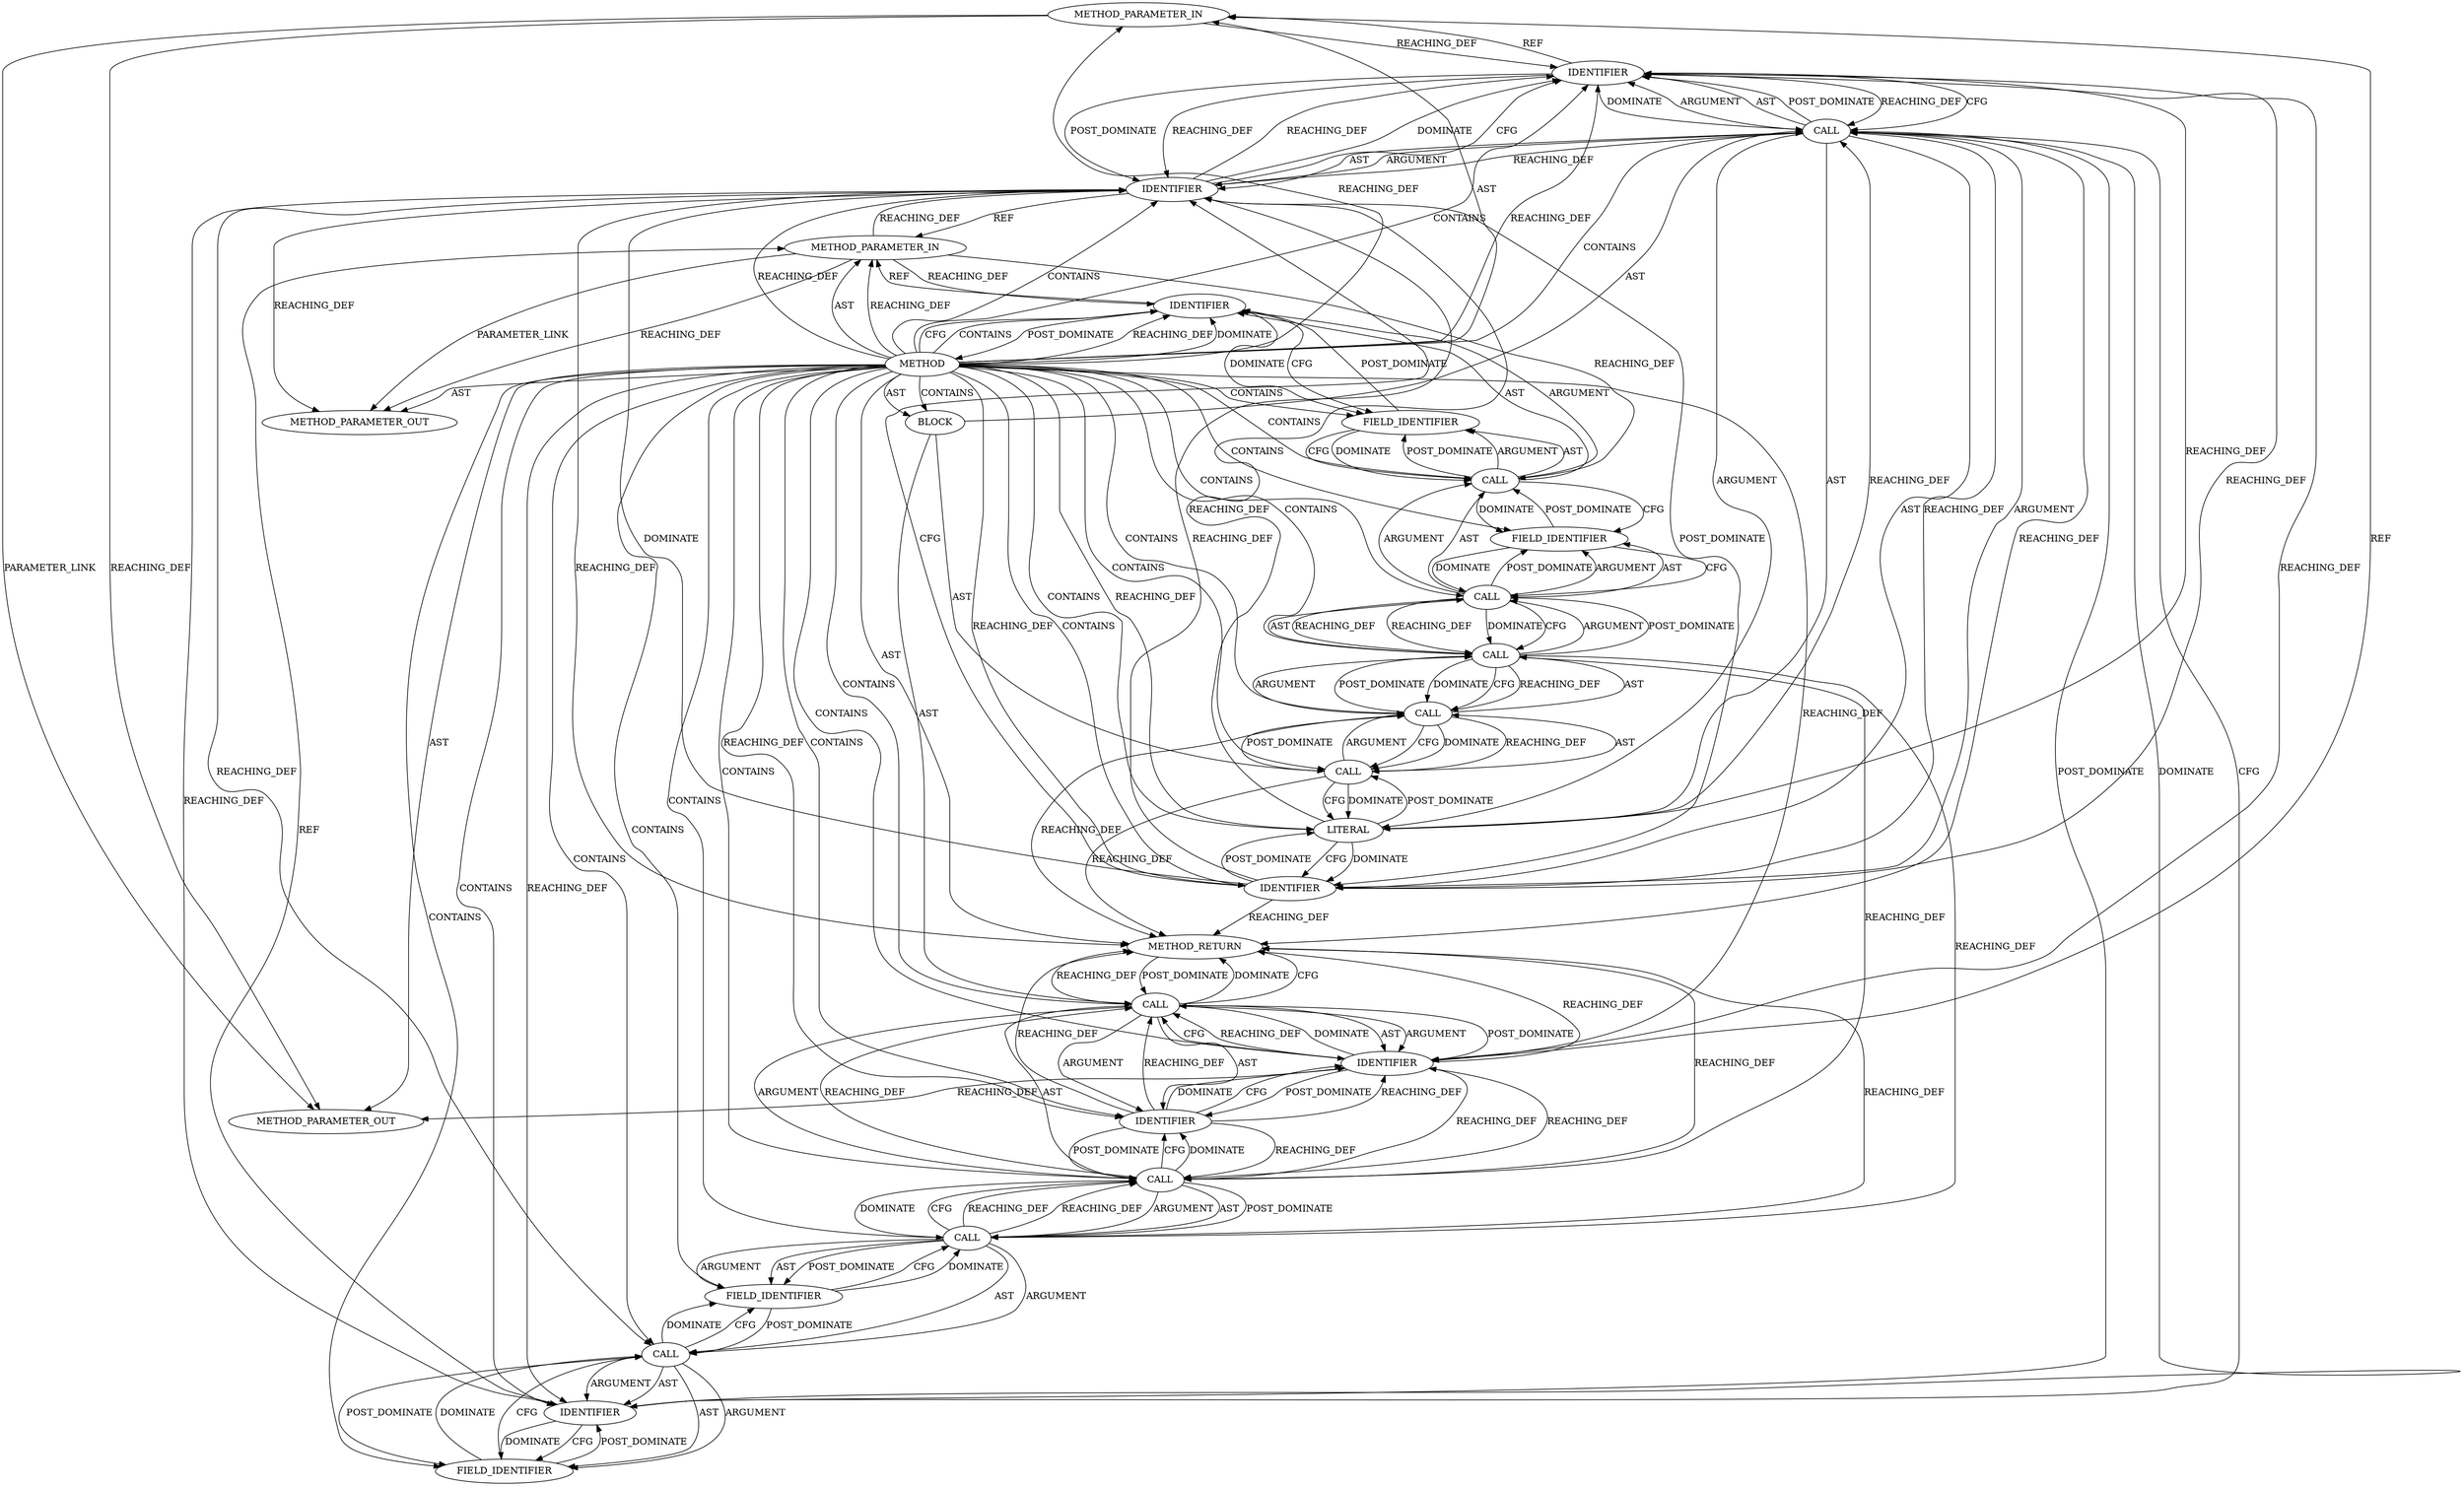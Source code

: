digraph {
  13072 [label=METHOD_PARAMETER_OUT ORDER=2 CODE="int len" IS_VARIADIC=false COLUMN_NUMBER=54 LINE_NUMBER=238 TYPE_FULL_NAME="int" EVALUATION_STRATEGY="BY_VALUE" INDEX=2 NAME="len"]
  573 [label=CALL ORDER=1 ARGUMENT_INDEX=1 CODE="con->v2.in_iter" COLUMN_NUMBER=26 METHOD_FULL_NAME="<operator>.fieldAccess" LINE_NUMBER=240 TYPE_FULL_NAME="<empty>" DISPATCH_TYPE="STATIC_DISPATCH" SIGNATURE="" NAME="<operator>.fieldAccess"]
  568 [label=METHOD_PARAMETER_IN ORDER=2 CODE="int len" IS_VARIADIC=false COLUMN_NUMBER=54 LINE_NUMBER=238 TYPE_FULL_NAME="int" EVALUATION_STRATEGY="BY_VALUE" INDEX=2 NAME="len"]
  581 [label=IDENTIFIER ORDER=3 ARGUMENT_INDEX=3 CODE="con" COLUMN_NUMBER=39 LINE_NUMBER=242 TYPE_FULL_NAME="ceph_connection*" NAME="con"]
  574 [label=CALL ORDER=1 ARGUMENT_INDEX=1 CODE="con->v2" COLUMN_NUMBER=26 METHOD_FULL_NAME="<operator>.indirectFieldAccess" LINE_NUMBER=240 TYPE_FULL_NAME="<empty>" DISPATCH_TYPE="STATIC_DISPATCH" SIGNATURE="" NAME="<operator>.indirectFieldAccess"]
  591 [label=IDENTIFIER ORDER=3 ARGUMENT_INDEX=3 CODE="len" COLUMN_NUMBER=48 LINE_NUMBER=243 TYPE_FULL_NAME="int" NAME="len"]
  584 [label=CALL ORDER=1 ARGUMENT_INDEX=1 CODE="&con->v2.in_iter" COLUMN_NUMBER=19 METHOD_FULL_NAME="<operator>.addressOf" LINE_NUMBER=243 TYPE_FULL_NAME="<empty>" DISPATCH_TYPE="STATIC_DISPATCH" SIGNATURE="" NAME="<operator>.addressOf"]
  579 [label=LITERAL ORDER=1 ARGUMENT_INDEX=1 CODE="\"%s con %p len %d\\n\"" COLUMN_NUMBER=7 LINE_NUMBER=242 TYPE_FULL_NAME="char"]
  567 [label=METHOD_PARAMETER_IN ORDER=1 CODE="struct ceph_connection *con" IS_VARIADIC=false COLUMN_NUMBER=25 LINE_NUMBER=238 TYPE_FULL_NAME="ceph_connection*" EVALUATION_STRATEGY="BY_VALUE" INDEX=1 NAME="con"]
  572 [label=CALL ORDER=1 ARGUMENT_INDEX=1 CODE="&con->v2.in_iter" COLUMN_NUMBER=25 METHOD_FULL_NAME="<operator>.addressOf" LINE_NUMBER=240 TYPE_FULL_NAME="<empty>" DISPATCH_TYPE="STATIC_DISPATCH" SIGNATURE="" NAME="<operator>.addressOf"]
  582 [label=IDENTIFIER ORDER=4 ARGUMENT_INDEX=4 CODE="len" COLUMN_NUMBER=44 LINE_NUMBER=242 TYPE_FULL_NAME="int" NAME="len"]
  566 [label=METHOD COLUMN_NUMBER=1 LINE_NUMBER=238 COLUMN_NUMBER_END=1 IS_EXTERNAL=false SIGNATURE="void set_in_skip (ceph_connection*,int)" NAME="set_in_skip" AST_PARENT_TYPE="TYPE_DECL" AST_PARENT_FULL_NAME="messenger_v2.c:<global>" ORDER=9 CODE="static void set_in_skip(struct ceph_connection *con, int len)
{
	WARN_ON(iov_iter_count(&con->v2.in_iter));

	dout(\"%s con %p len %d\\n\", __func__, con, len);
	iov_iter_discard(&con->v2.in_iter, ITER_DEST, len);
}" FULL_NAME="set_in_skip" LINE_NUMBER_END=244 FILENAME="messenger_v2.c"]
  13071 [label=METHOD_PARAMETER_OUT ORDER=1 CODE="struct ceph_connection *con" IS_VARIADIC=false COLUMN_NUMBER=25 LINE_NUMBER=238 TYPE_FULL_NAME="ceph_connection*" EVALUATION_STRATEGY="BY_VALUE" INDEX=1 NAME="con"]
  576 [label=FIELD_IDENTIFIER ORDER=2 ARGUMENT_INDEX=2 CODE="v2" COLUMN_NUMBER=26 LINE_NUMBER=240 CANONICAL_NAME="v2"]
  586 [label=CALL ORDER=1 ARGUMENT_INDEX=1 CODE="con->v2" COLUMN_NUMBER=20 METHOD_FULL_NAME="<operator>.indirectFieldAccess" LINE_NUMBER=243 TYPE_FULL_NAME="<empty>" DISPATCH_TYPE="STATIC_DISPATCH" SIGNATURE="" NAME="<operator>.indirectFieldAccess"]
  590 [label=IDENTIFIER ORDER=2 ARGUMENT_INDEX=2 CODE="ITER_DEST" COLUMN_NUMBER=37 LINE_NUMBER=243 TYPE_FULL_NAME="ANY" NAME="ITER_DEST"]
  577 [label=FIELD_IDENTIFIER ORDER=2 ARGUMENT_INDEX=2 CODE="in_iter" COLUMN_NUMBER=26 LINE_NUMBER=240 CANONICAL_NAME="in_iter"]
  587 [label=IDENTIFIER ORDER=1 ARGUMENT_INDEX=1 CODE="con" COLUMN_NUMBER=20 LINE_NUMBER=243 TYPE_FULL_NAME="ceph_connection*" NAME="con"]
  575 [label=IDENTIFIER ORDER=1 ARGUMENT_INDEX=1 CODE="con" COLUMN_NUMBER=26 LINE_NUMBER=240 TYPE_FULL_NAME="ceph_connection*" NAME="con"]
  585 [label=CALL ORDER=1 ARGUMENT_INDEX=1 CODE="con->v2.in_iter" COLUMN_NUMBER=20 METHOD_FULL_NAME="<operator>.fieldAccess" LINE_NUMBER=243 TYPE_FULL_NAME="<empty>" DISPATCH_TYPE="STATIC_DISPATCH" SIGNATURE="" NAME="<operator>.fieldAccess"]
  588 [label=FIELD_IDENTIFIER ORDER=2 ARGUMENT_INDEX=2 CODE="v2" COLUMN_NUMBER=20 LINE_NUMBER=243 CANONICAL_NAME="v2"]
  578 [label=CALL ORDER=2 ARGUMENT_INDEX=-1 CODE="dout(\"%s con %p len %d\\n\", __func__, con, len)" COLUMN_NUMBER=2 METHOD_FULL_NAME="dout" LINE_NUMBER=242 TYPE_FULL_NAME="<empty>" DISPATCH_TYPE="STATIC_DISPATCH" SIGNATURE="" NAME="dout"]
  592 [label=METHOD_RETURN ORDER=4 CODE="RET" COLUMN_NUMBER=1 LINE_NUMBER=238 TYPE_FULL_NAME="void" EVALUATION_STRATEGY="BY_VALUE"]
  571 [label=CALL ORDER=1 ARGUMENT_INDEX=1 CODE="iov_iter_count(&con->v2.in_iter)" COLUMN_NUMBER=10 METHOD_FULL_NAME="iov_iter_count" LINE_NUMBER=240 TYPE_FULL_NAME="<empty>" DISPATCH_TYPE="STATIC_DISPATCH" SIGNATURE="" NAME="iov_iter_count"]
  589 [label=FIELD_IDENTIFIER ORDER=2 ARGUMENT_INDEX=2 CODE="in_iter" COLUMN_NUMBER=20 LINE_NUMBER=243 CANONICAL_NAME="in_iter"]
  569 [label=BLOCK ORDER=3 ARGUMENT_INDEX=-1 CODE="{
	WARN_ON(iov_iter_count(&con->v2.in_iter));

	dout(\"%s con %p len %d\\n\", __func__, con, len);
	iov_iter_discard(&con->v2.in_iter, ITER_DEST, len);
}" COLUMN_NUMBER=1 LINE_NUMBER=239 TYPE_FULL_NAME="void"]
  583 [label=CALL ORDER=3 ARGUMENT_INDEX=-1 CODE="iov_iter_discard(&con->v2.in_iter, ITER_DEST, len)" COLUMN_NUMBER=2 METHOD_FULL_NAME="iov_iter_discard" LINE_NUMBER=243 TYPE_FULL_NAME="<empty>" DISPATCH_TYPE="STATIC_DISPATCH" SIGNATURE="" NAME="iov_iter_discard"]
  570 [label=CALL ORDER=1 ARGUMENT_INDEX=-1 CODE="WARN_ON(iov_iter_count(&con->v2.in_iter))" COLUMN_NUMBER=2 METHOD_FULL_NAME="WARN_ON" LINE_NUMBER=240 TYPE_FULL_NAME="<empty>" DISPATCH_TYPE="STATIC_DISPATCH" SIGNATURE="" NAME="WARN_ON"]
  580 [label=IDENTIFIER ORDER=2 ARGUMENT_INDEX=2 CODE="__func__" COLUMN_NUMBER=29 LINE_NUMBER=242 TYPE_FULL_NAME="ANY" NAME="__func__"]
  585 -> 586 [label=AST ]
  566 -> 585 [label=CONTAINS ]
  566 -> 582 [label=CONTAINS ]
  582 -> 578 [label=REACHING_DEF VARIABLE="len"]
  583 -> 591 [label=AST ]
  566 -> 590 [label=REACHING_DEF VARIABLE=""]
  566 -> 580 [label=REACHING_DEF VARIABLE=""]
  572 -> 571 [label=DOMINATE ]
  566 -> 567 [label=AST ]
  566 -> 591 [label=CONTAINS ]
  570 -> 571 [label=AST ]
  570 -> 579 [label=DOMINATE ]
  568 -> 582 [label=REACHING_DEF VARIABLE="len"]
  581 -> 582 [label=REACHING_DEF VARIABLE="con"]
  587 -> 588 [label=DOMINATE ]
  591 -> 584 [label=REACHING_DEF VARIABLE="len"]
  566 -> 580 [label=CONTAINS ]
  566 -> 591 [label=REACHING_DEF VARIABLE=""]
  572 -> 573 [label=ARGUMENT ]
  584 -> 590 [label=CFG ]
  583 -> 584 [label=AST ]
  580 -> 592 [label=REACHING_DEF VARIABLE="__func__"]
  566 -> 13071 [label=AST ]
  580 -> 581 [label=DOMINATE ]
  591 -> 568 [label=REF ]
  566 -> 571 [label=CONTAINS ]
  567 -> 13071 [label=REACHING_DEF VARIABLE="con"]
  566 -> 575 [label=REACHING_DEF VARIABLE=""]
  591 -> 13072 [label=REACHING_DEF VARIABLE="len"]
  577 -> 573 [label=DOMINATE ]
  573 -> 577 [label=POST_DOMINATE ]
  587 -> 567 [label=REF ]
  579 -> 580 [label=CFG ]
  566 -> 588 [label=CONTAINS ]
  576 -> 574 [label=DOMINATE ]
  591 -> 583 [label=CFG ]
  581 -> 13071 [label=REACHING_DEF VARIABLE="con"]
  584 -> 591 [label=REACHING_DEF VARIABLE="&con->v2.in_iter"]
  578 -> 582 [label=ARGUMENT ]
  581 -> 582 [label=DOMINATE ]
  579 -> 570 [label=POST_DOMINATE ]
  583 -> 592 [label=DOMINATE ]
  566 -> 575 [label=DOMINATE ]
  566 -> 590 [label=CONTAINS ]
  589 -> 586 [label=POST_DOMINATE ]
  591 -> 590 [label=POST_DOMINATE ]
  566 -> 583 [label=CONTAINS ]
  578 -> 592 [label=REACHING_DEF VARIABLE="dout(\"%s con %p len %d\\n\", __func__, con, len)"]
  587 -> 578 [label=POST_DOMINATE ]
  582 -> 578 [label=CFG ]
  580 -> 581 [label=CFG ]
  566 -> 568 [label=REACHING_DEF VARIABLE=""]
  566 -> 592 [label=AST ]
  572 -> 573 [label=POST_DOMINATE ]
  566 -> 577 [label=CONTAINS ]
  566 -> 586 [label=CONTAINS ]
  580 -> 582 [label=REACHING_DEF VARIABLE="__func__"]
  585 -> 589 [label=ARGUMENT ]
  566 -> 570 [label=CONTAINS ]
  567 -> 13071 [label=PARAMETER_LINK ]
  584 -> 585 [label=ARGUMENT ]
  590 -> 584 [label=REACHING_DEF VARIABLE="ITER_DEST"]
  566 -> 578 [label=CONTAINS ]
  577 -> 573 [label=CFG ]
  582 -> 581 [label=POST_DOMINATE ]
  586 -> 588 [label=AST ]
  578 -> 587 [label=CFG ]
  581 -> 578 [label=REACHING_DEF VARIABLE="con"]
  590 -> 591 [label=REACHING_DEF VARIABLE="ITER_DEST"]
  581 -> 592 [label=REACHING_DEF VARIABLE="con"]
  566 -> 581 [label=REACHING_DEF VARIABLE=""]
  569 -> 583 [label=AST ]
  572 -> 571 [label=CFG ]
  572 -> 584 [label=REACHING_DEF VARIABLE="&con->v2.in_iter"]
  591 -> 583 [label=REACHING_DEF VARIABLE="len"]
  583 -> 591 [label=POST_DOMINATE ]
  578 -> 580 [label=ARGUMENT ]
  566 -> 573 [label=CONTAINS ]
  588 -> 587 [label=POST_DOMINATE ]
  570 -> 579 [label=CFG ]
  567 -> 575 [label=REACHING_DEF VARIABLE="con"]
  575 -> 567 [label=REF ]
  575 -> 576 [label=CFG ]
  586 -> 587 [label=ARGUMENT ]
  575 -> 566 [label=POST_DOMINATE ]
  566 -> 576 [label=CONTAINS ]
  584 -> 592 [label=REACHING_DEF VARIABLE="&con->v2.in_iter"]
  573 -> 572 [label=REACHING_DEF VARIABLE="con->v2.in_iter"]
  573 -> 572 [label=REACHING_DEF VARIABLE="con->v2.in_iter"]
  586 -> 587 [label=AST ]
  580 -> 581 [label=REACHING_DEF VARIABLE="__func__"]
  574 -> 577 [label=CFG ]
  583 -> 590 [label=ARGUMENT ]
  592 -> 583 [label=POST_DOMINATE ]
  590 -> 584 [label=POST_DOMINATE ]
  585 -> 589 [label=AST ]
  588 -> 586 [label=DOMINATE ]
  586 -> 589 [label=DOMINATE ]
  580 -> 578 [label=REACHING_DEF VARIABLE="__func__"]
  578 -> 579 [label=AST ]
  574 -> 575 [label=AST ]
  566 -> 569 [label=AST ]
  568 -> 13072 [label=REACHING_DEF VARIABLE="len"]
  579 -> 578 [label=REACHING_DEF VARIABLE="\"%s con %p len %d\\n\""]
  566 -> 569 [label=CONTAINS ]
  571 -> 592 [label=REACHING_DEF VARIABLE="iov_iter_count(&con->v2.in_iter)"]
  579 -> 580 [label=DOMINATE ]
  578 -> 587 [label=DOMINATE ]
  590 -> 592 [label=REACHING_DEF VARIABLE="ITER_DEST"]
  571 -> 572 [label=AST ]
  566 -> 582 [label=REACHING_DEF VARIABLE=""]
  582 -> 591 [label=REACHING_DEF VARIABLE="len"]
  573 -> 574 [label=ARGUMENT ]
  571 -> 572 [label=ARGUMENT ]
  572 -> 585 [label=REACHING_DEF VARIABLE="&con->v2.in_iter"]
  584 -> 590 [label=DOMINATE ]
  578 -> 581 [label=ARGUMENT ]
  590 -> 583 [label=REACHING_DEF VARIABLE="ITER_DEST"]
  578 -> 582 [label=AST ]
  586 -> 588 [label=ARGUMENT ]
  585 -> 584 [label=DOMINATE ]
  581 -> 582 [label=CFG ]
  581 -> 580 [label=POST_DOMINATE ]
  584 -> 583 [label=REACHING_DEF VARIABLE="&con->v2.in_iter"]
  573 -> 574 [label=AST ]
  566 -> 575 [label=CFG ]
  578 -> 580 [label=AST ]
  584 -> 585 [label=AST ]
  581 -> 567 [label=REF ]
  587 -> 588 [label=CFG ]
  583 -> 592 [label=CFG ]
  576 -> 574 [label=CFG ]
  566 -> 587 [label=CONTAINS ]
  581 -> 587 [label=REACHING_DEF VARIABLE="con"]
  577 -> 574 [label=POST_DOMINATE ]
  586 -> 588 [label=POST_DOMINATE ]
  574 -> 576 [label=POST_DOMINATE ]
  566 -> 579 [label=CONTAINS ]
  573 -> 572 [label=DOMINATE ]
  567 -> 581 [label=REACHING_DEF VARIABLE="con"]
  571 -> 570 [label=CFG ]
  578 -> 579 [label=ARGUMENT ]
  576 -> 575 [label=POST_DOMINATE ]
  566 -> 579 [label=REACHING_DEF VARIABLE=""]
  569 -> 570 [label=AST ]
  583 -> 591 [label=ARGUMENT ]
  569 -> 578 [label=AST ]
  566 -> 13072 [label=AST ]
  574 -> 577 [label=DOMINATE ]
  584 -> 585 [label=POST_DOMINATE ]
  589 -> 585 [label=CFG ]
  567 -> 574 [label=REACHING_DEF VARIABLE="con"]
  579 -> 581 [label=REACHING_DEF VARIABLE="\"%s con %p len %d\\n\""]
  589 -> 585 [label=DOMINATE ]
  580 -> 579 [label=POST_DOMINATE ]
  591 -> 592 [label=REACHING_DEF VARIABLE="len"]
  585 -> 584 [label=CFG ]
  573 -> 572 [label=CFG ]
  585 -> 584 [label=REACHING_DEF VARIABLE="con->v2.in_iter"]
  585 -> 584 [label=REACHING_DEF VARIABLE="con->v2.in_iter"]
  590 -> 591 [label=DOMINATE ]
  590 -> 591 [label=CFG ]
  571 -> 572 [label=POST_DOMINATE ]
  582 -> 581 [label=REACHING_DEF VARIABLE="len"]
  582 -> 568 [label=REF ]
  585 -> 592 [label=REACHING_DEF VARIABLE="con->v2.in_iter"]
  571 -> 570 [label=DOMINATE ]
  582 -> 578 [label=DOMINATE ]
  585 -> 589 [label=POST_DOMINATE ]
  568 -> 13072 [label=PARAMETER_LINK ]
  579 -> 582 [label=REACHING_DEF VARIABLE="\"%s con %p len %d\\n\""]
  583 -> 590 [label=AST ]
  570 -> 571 [label=POST_DOMINATE ]
  572 -> 573 [label=AST ]
  574 -> 575 [label=ARGUMENT ]
  586 -> 589 [label=CFG ]
  566 -> 581 [label=CONTAINS ]
  566 -> 584 [label=CONTAINS ]
  566 -> 567 [label=REACHING_DEF VARIABLE=""]
  575 -> 576 [label=DOMINATE ]
  588 -> 586 [label=CFG ]
  566 -> 589 [label=CONTAINS ]
  574 -> 576 [label=ARGUMENT ]
  566 -> 568 [label=AST ]
  566 -> 572 [label=CONTAINS ]
  566 -> 587 [label=REACHING_DEF VARIABLE=""]
  591 -> 583 [label=DOMINATE ]
  566 -> 575 [label=CONTAINS ]
  574 -> 576 [label=AST ]
  583 -> 592 [label=REACHING_DEF VARIABLE="iov_iter_discard(&con->v2.in_iter, ITER_DEST, len)"]
  581 -> 586 [label=REACHING_DEF VARIABLE="con"]
  566 -> 574 [label=CONTAINS ]
  578 -> 582 [label=POST_DOMINATE ]
  572 -> 571 [label=REACHING_DEF VARIABLE="&con->v2.in_iter"]
  571 -> 570 [label=REACHING_DEF VARIABLE="iov_iter_count(&con->v2.in_iter)"]
  573 -> 577 [label=ARGUMENT ]
  578 -> 581 [label=AST ]
  570 -> 571 [label=ARGUMENT ]
  583 -> 584 [label=ARGUMENT ]
  570 -> 592 [label=REACHING_DEF VARIABLE="WARN_ON(iov_iter_count(&con->v2.in_iter))"]
  573 -> 577 [label=AST ]
  585 -> 586 [label=ARGUMENT ]
}

